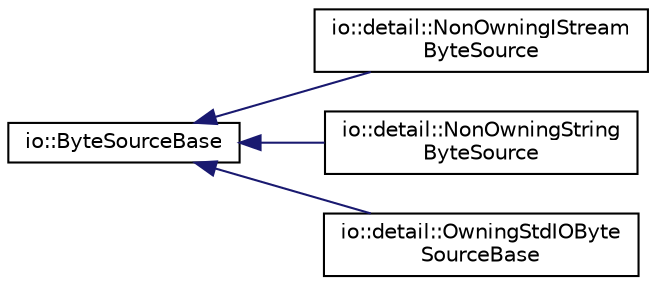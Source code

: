 digraph "Graphical Class Hierarchy"
{
  edge [fontname="Helvetica",fontsize="10",labelfontname="Helvetica",labelfontsize="10"];
  node [fontname="Helvetica",fontsize="10",shape=record];
  rankdir="LR";
  Node0 [label="io::ByteSourceBase",height=0.2,width=0.4,color="black", fillcolor="white", style="filled",URL="$classio_1_1ByteSourceBase.html"];
  Node0 -> Node1 [dir="back",color="midnightblue",fontsize="10",style="solid",fontname="Helvetica"];
  Node1 [label="io::detail::NonOwningIStream\lByteSource",height=0.2,width=0.4,color="black", fillcolor="white", style="filled",URL="$classio_1_1detail_1_1NonOwningIStreamByteSource.html"];
  Node0 -> Node2 [dir="back",color="midnightblue",fontsize="10",style="solid",fontname="Helvetica"];
  Node2 [label="io::detail::NonOwningString\lByteSource",height=0.2,width=0.4,color="black", fillcolor="white", style="filled",URL="$classio_1_1detail_1_1NonOwningStringByteSource.html"];
  Node0 -> Node3 [dir="back",color="midnightblue",fontsize="10",style="solid",fontname="Helvetica"];
  Node3 [label="io::detail::OwningStdIOByte\lSourceBase",height=0.2,width=0.4,color="black", fillcolor="white", style="filled",URL="$classio_1_1detail_1_1OwningStdIOByteSourceBase.html"];
}
